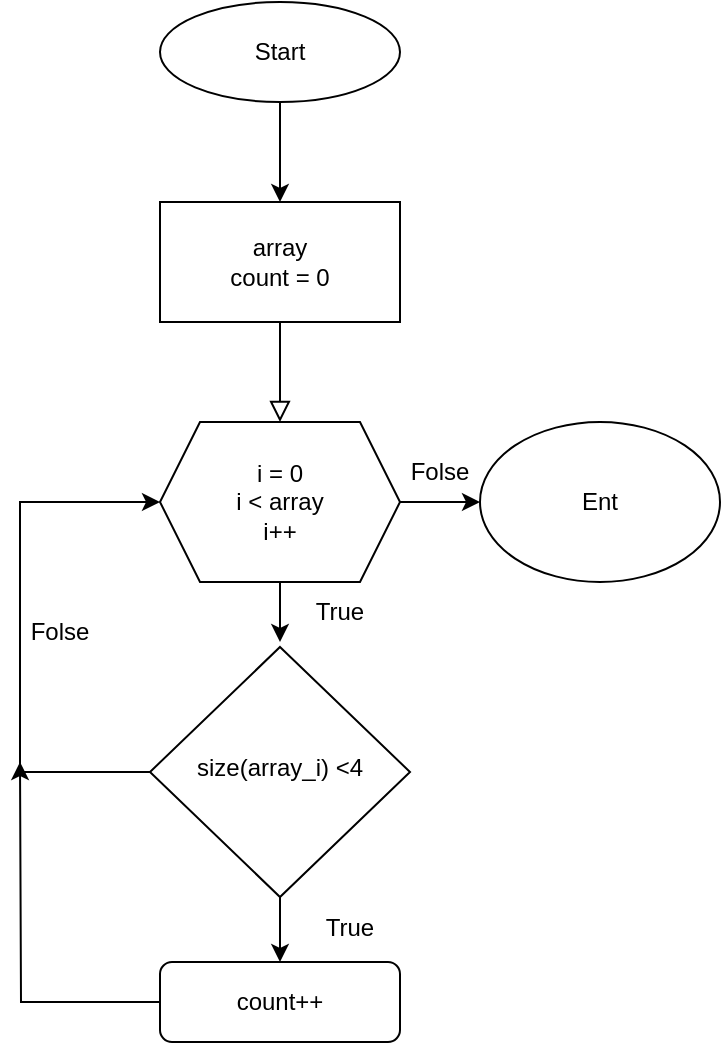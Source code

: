 <mxfile version="18.0.1" type="device"><diagram id="C5RBs43oDa-KdzZeNtuy" name="Page-1"><mxGraphModel dx="918" dy="1948" grid="1" gridSize="10" guides="1" tooltips="1" connect="1" arrows="1" fold="1" page="1" pageScale="1" pageWidth="827" pageHeight="1169" math="0" shadow="0"><root><mxCell id="WIyWlLk6GJQsqaUBKTNV-0"/><mxCell id="WIyWlLk6GJQsqaUBKTNV-1" parent="WIyWlLk6GJQsqaUBKTNV-0"/><mxCell id="WIyWlLk6GJQsqaUBKTNV-2" value="" style="rounded=0;html=1;jettySize=auto;orthogonalLoop=1;fontSize=11;endArrow=block;endFill=0;endSize=8;strokeWidth=1;shadow=0;labelBackgroundColor=none;edgeStyle=orthogonalEdgeStyle;" parent="WIyWlLk6GJQsqaUBKTNV-1" edge="1"><mxGeometry relative="1" as="geometry"><mxPoint x="220" y="120" as="sourcePoint"/><mxPoint x="220" y="170" as="targetPoint"/></mxGeometry></mxCell><mxCell id="Eg3Cei-otG7dEiKbDReW-9" style="edgeStyle=orthogonalEdgeStyle;rounded=0;orthogonalLoop=1;jettySize=auto;html=1;entryX=0;entryY=0.5;entryDx=0;entryDy=0;" edge="1" parent="WIyWlLk6GJQsqaUBKTNV-1" source="WIyWlLk6GJQsqaUBKTNV-10" target="Eg3Cei-otG7dEiKbDReW-7"><mxGeometry relative="1" as="geometry"><Array as="points"><mxPoint x="90" y="345"/><mxPoint x="90" y="210"/></Array></mxGeometry></mxCell><mxCell id="Eg3Cei-otG7dEiKbDReW-19" style="edgeStyle=orthogonalEdgeStyle;rounded=0;orthogonalLoop=1;jettySize=auto;html=1;entryX=0.5;entryY=0;entryDx=0;entryDy=0;" edge="1" parent="WIyWlLk6GJQsqaUBKTNV-1" source="WIyWlLk6GJQsqaUBKTNV-10" target="WIyWlLk6GJQsqaUBKTNV-12"><mxGeometry relative="1" as="geometry"/></mxCell><mxCell id="WIyWlLk6GJQsqaUBKTNV-10" value="size(array_i) &amp;lt;4" style="rhombus;whiteSpace=wrap;html=1;shadow=0;fontFamily=Helvetica;fontSize=12;align=center;strokeWidth=1;spacing=6;spacingTop=-4;" parent="WIyWlLk6GJQsqaUBKTNV-1" vertex="1"><mxGeometry x="155" y="282.5" width="130" height="125" as="geometry"/></mxCell><mxCell id="Eg3Cei-otG7dEiKbDReW-10" style="edgeStyle=orthogonalEdgeStyle;rounded=0;orthogonalLoop=1;jettySize=auto;html=1;" edge="1" parent="WIyWlLk6GJQsqaUBKTNV-1" source="WIyWlLk6GJQsqaUBKTNV-12"><mxGeometry relative="1" as="geometry"><mxPoint x="90" y="340" as="targetPoint"/></mxGeometry></mxCell><mxCell id="WIyWlLk6GJQsqaUBKTNV-12" value="count++" style="rounded=1;whiteSpace=wrap;html=1;fontSize=12;glass=0;strokeWidth=1;shadow=0;" parent="WIyWlLk6GJQsqaUBKTNV-1" vertex="1"><mxGeometry x="160" y="440" width="120" height="40" as="geometry"/></mxCell><mxCell id="Eg3Cei-otG7dEiKbDReW-3" value="array&lt;br&gt;count = 0" style="rounded=0;whiteSpace=wrap;html=1;" vertex="1" parent="WIyWlLk6GJQsqaUBKTNV-1"><mxGeometry x="160" y="60" width="120" height="60" as="geometry"/></mxCell><mxCell id="Eg3Cei-otG7dEiKbDReW-5" value="" style="edgeStyle=orthogonalEdgeStyle;rounded=0;orthogonalLoop=1;jettySize=auto;html=1;" edge="1" parent="WIyWlLk6GJQsqaUBKTNV-1" source="Eg3Cei-otG7dEiKbDReW-4" target="Eg3Cei-otG7dEiKbDReW-3"><mxGeometry relative="1" as="geometry"/></mxCell><mxCell id="Eg3Cei-otG7dEiKbDReW-4" value="Start" style="ellipse;whiteSpace=wrap;html=1;" vertex="1" parent="WIyWlLk6GJQsqaUBKTNV-1"><mxGeometry x="160" y="-40" width="120" height="50" as="geometry"/></mxCell><mxCell id="Eg3Cei-otG7dEiKbDReW-14" style="edgeStyle=orthogonalEdgeStyle;rounded=0;orthogonalLoop=1;jettySize=auto;html=1;entryX=0;entryY=0.5;entryDx=0;entryDy=0;" edge="1" parent="WIyWlLk6GJQsqaUBKTNV-1" source="Eg3Cei-otG7dEiKbDReW-7" target="Eg3Cei-otG7dEiKbDReW-12"><mxGeometry relative="1" as="geometry"/></mxCell><mxCell id="Eg3Cei-otG7dEiKbDReW-7" value="i = 0&lt;br&gt;i &amp;lt; array&lt;br&gt;i++" style="shape=hexagon;perimeter=hexagonPerimeter2;whiteSpace=wrap;html=1;fixedSize=1;" vertex="1" parent="WIyWlLk6GJQsqaUBKTNV-1"><mxGeometry x="160" y="170" width="120" height="80" as="geometry"/></mxCell><mxCell id="Eg3Cei-otG7dEiKbDReW-12" value="Ent" style="ellipse;whiteSpace=wrap;html=1;" vertex="1" parent="WIyWlLk6GJQsqaUBKTNV-1"><mxGeometry x="320" y="170" width="120" height="80" as="geometry"/></mxCell><mxCell id="Eg3Cei-otG7dEiKbDReW-15" value="True" style="text;html=1;strokeColor=none;fillColor=none;align=center;verticalAlign=middle;whiteSpace=wrap;rounded=0;" vertex="1" parent="WIyWlLk6GJQsqaUBKTNV-1"><mxGeometry x="220" y="250" width="60" height="30" as="geometry"/></mxCell><mxCell id="Eg3Cei-otG7dEiKbDReW-17" style="edgeStyle=orthogonalEdgeStyle;rounded=0;orthogonalLoop=1;jettySize=auto;html=1;exitX=0;exitY=0;exitDx=0;exitDy=0;entryX=0;entryY=1;entryDx=0;entryDy=0;" edge="1" parent="WIyWlLk6GJQsqaUBKTNV-1" source="Eg3Cei-otG7dEiKbDReW-15" target="Eg3Cei-otG7dEiKbDReW-15"><mxGeometry relative="1" as="geometry"/></mxCell><mxCell id="Eg3Cei-otG7dEiKbDReW-18" value="True" style="text;html=1;strokeColor=none;fillColor=none;align=center;verticalAlign=middle;whiteSpace=wrap;rounded=0;" vertex="1" parent="WIyWlLk6GJQsqaUBKTNV-1"><mxGeometry x="225" y="407.5" width="60" height="30" as="geometry"/></mxCell><mxCell id="Eg3Cei-otG7dEiKbDReW-21" value="Folse" style="text;html=1;strokeColor=none;fillColor=none;align=center;verticalAlign=middle;whiteSpace=wrap;rounded=0;" vertex="1" parent="WIyWlLk6GJQsqaUBKTNV-1"><mxGeometry x="80" y="260" width="60" height="30" as="geometry"/></mxCell><mxCell id="Eg3Cei-otG7dEiKbDReW-22" value="Folse" style="text;html=1;strokeColor=none;fillColor=none;align=center;verticalAlign=middle;whiteSpace=wrap;rounded=0;" vertex="1" parent="WIyWlLk6GJQsqaUBKTNV-1"><mxGeometry x="270" y="180" width="60" height="30" as="geometry"/></mxCell></root></mxGraphModel></diagram></mxfile>